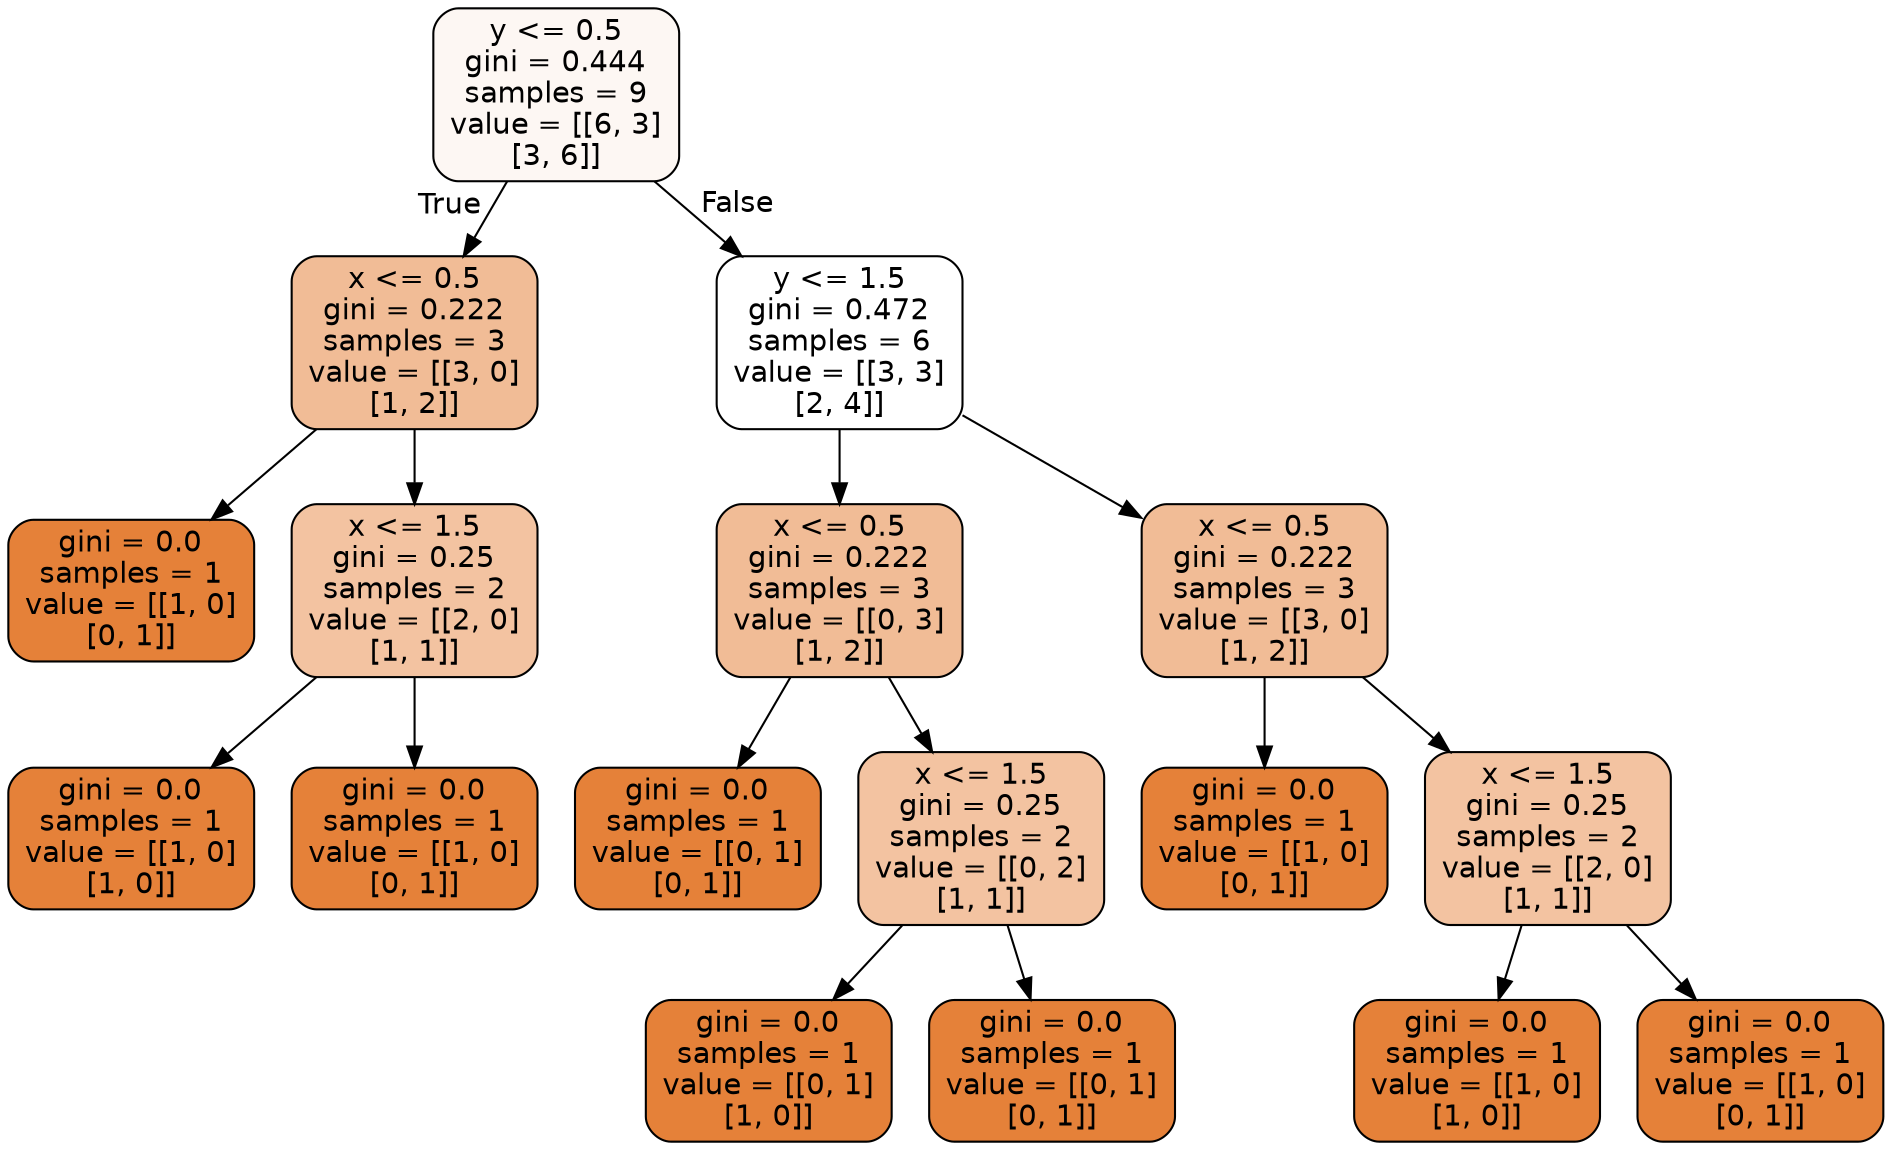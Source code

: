 digraph Tree {
node [shape=box, style="filled, rounded", color="black", fontname=helvetica] ;
edge [fontname=helvetica] ;
0 [label="y <= 0.5\ngini = 0.444\nsamples = 9\nvalue = [[6, 3]\n[3, 6]]", fillcolor="#e581390f"] ;
1 [label="x <= 0.5\ngini = 0.222\nsamples = 3\nvalue = [[3, 0]\n[1, 2]]", fillcolor="#e5813987"] ;
0 -> 1 [labeldistance=2.5, labelangle=45, headlabel="True"] ;
2 [label="gini = 0.0\nsamples = 1\nvalue = [[1, 0]\n[0, 1]]", fillcolor="#e58139ff"] ;
1 -> 2 ;
3 [label="x <= 1.5\ngini = 0.25\nsamples = 2\nvalue = [[2, 0]\n[1, 1]]", fillcolor="#e5813978"] ;
1 -> 3 ;
4 [label="gini = 0.0\nsamples = 1\nvalue = [[1, 0]\n[1, 0]]", fillcolor="#e58139ff"] ;
3 -> 4 ;
5 [label="gini = 0.0\nsamples = 1\nvalue = [[1, 0]\n[0, 1]]", fillcolor="#e58139ff"] ;
3 -> 5 ;
6 [label="y <= 1.5\ngini = 0.472\nsamples = 6\nvalue = [[3, 3]\n[2, 4]]", fillcolor="#e5813900"] ;
0 -> 6 [labeldistance=2.5, labelangle=-45, headlabel="False"] ;
7 [label="x <= 0.5\ngini = 0.222\nsamples = 3\nvalue = [[0, 3]\n[1, 2]]", fillcolor="#e5813987"] ;
6 -> 7 ;
8 [label="gini = 0.0\nsamples = 1\nvalue = [[0, 1]\n[0, 1]]", fillcolor="#e58139ff"] ;
7 -> 8 ;
9 [label="x <= 1.5\ngini = 0.25\nsamples = 2\nvalue = [[0, 2]\n[1, 1]]", fillcolor="#e5813978"] ;
7 -> 9 ;
10 [label="gini = 0.0\nsamples = 1\nvalue = [[0, 1]\n[1, 0]]", fillcolor="#e58139ff"] ;
9 -> 10 ;
11 [label="gini = 0.0\nsamples = 1\nvalue = [[0, 1]\n[0, 1]]", fillcolor="#e58139ff"] ;
9 -> 11 ;
12 [label="x <= 0.5\ngini = 0.222\nsamples = 3\nvalue = [[3, 0]\n[1, 2]]", fillcolor="#e5813987"] ;
6 -> 12 ;
13 [label="gini = 0.0\nsamples = 1\nvalue = [[1, 0]\n[0, 1]]", fillcolor="#e58139ff"] ;
12 -> 13 ;
14 [label="x <= 1.5\ngini = 0.25\nsamples = 2\nvalue = [[2, 0]\n[1, 1]]", fillcolor="#e5813978"] ;
12 -> 14 ;
15 [label="gini = 0.0\nsamples = 1\nvalue = [[1, 0]\n[1, 0]]", fillcolor="#e58139ff"] ;
14 -> 15 ;
16 [label="gini = 0.0\nsamples = 1\nvalue = [[1, 0]\n[0, 1]]", fillcolor="#e58139ff"] ;
14 -> 16 ;
}